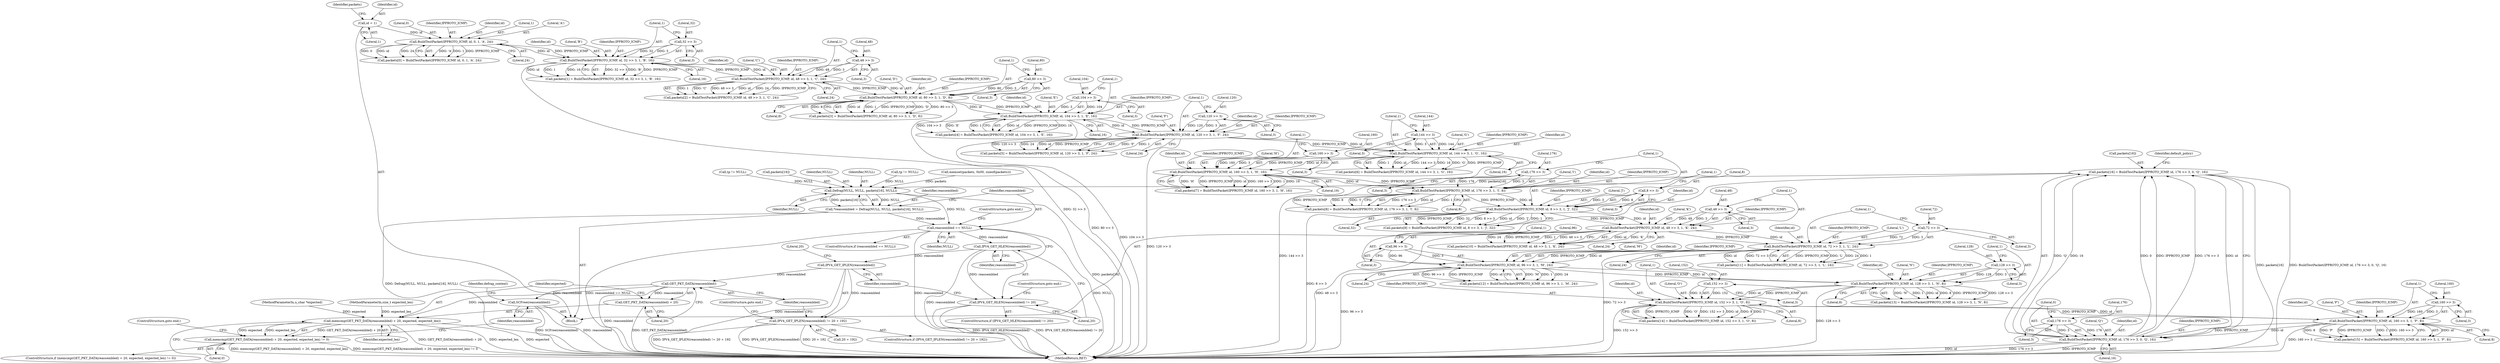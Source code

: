 digraph "0_suricata_4a04f814b15762eb446a5ead4d69d021512df6f8_1@array" {
"1000350" [label="(Call,packets[16] = BuildTestPacket(IPPROTO_ICMP, id, 176 >> 3, 0, 'Q', 16))"];
"1000354" [label="(Call,BuildTestPacket(IPPROTO_ICMP, id, 176 >> 3, 0, 'Q', 16))"];
"1000341" [label="(Call,BuildTestPacket(IPPROTO_ICMP, id, 160 >> 3, 1, 'P', 8))"];
"1000328" [label="(Call,BuildTestPacket(IPPROTO_ICMP, id, 152 >> 3, 1, 'O', 8))"];
"1000315" [label="(Call,BuildTestPacket(IPPROTO_ICMP, id, 128 >> 3, 1, 'N', 8))"];
"1000302" [label="(Call,BuildTestPacket(IPPROTO_ICMP, id, 96 >> 3, 1, 'M', 24))"];
"1000289" [label="(Call,BuildTestPacket(IPPROTO_ICMP, id, 72 >> 3, 1, 'L', 24))"];
"1000276" [label="(Call,BuildTestPacket(IPPROTO_ICMP, id, 48 >> 3, 1, 'K', 24))"];
"1000263" [label="(Call,BuildTestPacket(IPPROTO_ICMP, id, 8 >> 3, 1, 'J', 32))"];
"1000250" [label="(Call,BuildTestPacket(IPPROTO_ICMP, id, 176 >> 3, 1, 'I', 8))"];
"1000237" [label="(Call,BuildTestPacket(IPPROTO_ICMP, id, 160 >> 3, 1, 'H', 16))"];
"1000224" [label="(Call,BuildTestPacket(IPPROTO_ICMP, id, 144 >> 3, 1, 'G', 16))"];
"1000211" [label="(Call,BuildTestPacket(IPPROTO_ICMP, id, 120 >> 3, 1, 'F', 24))"];
"1000198" [label="(Call,BuildTestPacket(IPPROTO_ICMP, id, 104 >> 3, 1, 'E', 16))"];
"1000185" [label="(Call,BuildTestPacket(IPPROTO_ICMP, id, 80 >> 3, 1, 'D', 8))"];
"1000172" [label="(Call,BuildTestPacket(IPPROTO_ICMP, id, 48 >> 3, 1, 'C', 24))"];
"1000159" [label="(Call,BuildTestPacket(IPPROTO_ICMP, id, 32 >> 3, 1, 'B', 16))"];
"1000148" [label="(Call,BuildTestPacket(IPPROTO_ICMP, id, 0, 1, 'A', 24))"];
"1000135" [label="(Call,id = 1)"];
"1000162" [label="(Call,32 >> 3)"];
"1000175" [label="(Call,48 >> 3)"];
"1000188" [label="(Call,80 >> 3)"];
"1000201" [label="(Call,104 >> 3)"];
"1000214" [label="(Call,120 >> 3)"];
"1000227" [label="(Call,144 >> 3)"];
"1000240" [label="(Call,160 >> 3)"];
"1000253" [label="(Call,176 >> 3)"];
"1000266" [label="(Call,8 >> 3)"];
"1000279" [label="(Call,48 >> 3)"];
"1000292" [label="(Call,72 >> 3)"];
"1000305" [label="(Call,96 >> 3)"];
"1000318" [label="(Call,128 >> 3)"];
"1000331" [label="(Call,152 >> 3)"];
"1000344" [label="(Call,160 >> 3)"];
"1000357" [label="(Call,176 >> 3)"];
"1000448" [label="(Call,Defrag(NULL, NULL, packets[16], NULL))"];
"1000446" [label="(Call,*reassembled = Defrag(NULL, NULL, packets[16], NULL))"];
"1000456" [label="(Call,reassembled == NULL)"];
"1000463" [label="(Call,IPV4_GET_HLEN(reassembled))"];
"1000462" [label="(Call,IPV4_GET_HLEN(reassembled) != 20)"];
"1000470" [label="(Call,IPV4_GET_IPLEN(reassembled))"];
"1000469" [label="(Call,IPV4_GET_IPLEN(reassembled) != 20 + 192)"];
"1000481" [label="(Call,GET_PKT_DATA(reassembled))"];
"1000479" [label="(Call,memcmp(GET_PKT_DATA(reassembled) + 20, expected, expected_len))"];
"1000478" [label="(Call,memcmp(GET_PKT_DATA(reassembled) + 20, expected, expected_len) != 0)"];
"1000480" [label="(Call,GET_PKT_DATA(reassembled) + 20)"];
"1000489" [label="(Call,SCFree(reassembled))"];
"1000192" [label="(Literal,'D')"];
"1000172" [label="(Call,BuildTestPacket(IPPROTO_ICMP, id, 48 >> 3, 1, 'C', 24))"];
"1000174" [label="(Identifier,id)"];
"1000293" [label="(Literal,72)"];
"1000317" [label="(Identifier,id)"];
"1000187" [label="(Identifier,id)"];
"1000265" [label="(Identifier,id)"];
"1000309" [label="(Literal,'M')"];
"1000194" [label="(Call,packets[4] = BuildTestPacket(IPPROTO_ICMP, id, 104 >> 3, 1, 'E', 16))"];
"1000175" [label="(Call,48 >> 3)"];
"1000126" [label="(MethodParameterIn,size_t expected_len)"];
"1000387" [label="(Call,tp != NULL)"];
"1000257" [label="(Literal,'I')"];
"1000255" [label="(Literal,3)"];
"1000347" [label="(Literal,1)"];
"1000322" [label="(Literal,'N')"];
"1000277" [label="(Identifier,IPPROTO_ICMP)"];
"1000246" [label="(Call,packets[8] = BuildTestPacket(IPPROTO_ICMP, id, 176 >> 3, 1, 'I', 8))"];
"1000178" [label="(Literal,1)"];
"1000307" [label="(Literal,3)"];
"1000290" [label="(Identifier,IPPROTO_ICMP)"];
"1000269" [label="(Literal,1)"];
"1000346" [label="(Literal,3)"];
"1000361" [label="(Literal,'Q')"];
"1000495" [label="(Identifier,defrag_context)"];
"1000448" [label="(Call,Defrag(NULL, NULL, packets[16], NULL))"];
"1000488" [label="(ControlStructure,goto end;)"];
"1000144" [label="(Call,packets[0] = BuildTestPacket(IPPROTO_ICMP, id, 0, 1, 'A', 24))"];
"1000484" [label="(Identifier,expected)"];
"1000216" [label="(Literal,3)"];
"1000151" [label="(Literal,0)"];
"1000165" [label="(Literal,1)"];
"1000213" [label="(Identifier,id)"];
"1000282" [label="(Literal,1)"];
"1000259" [label="(Call,packets[9] = BuildTestPacket(IPPROTO_ICMP, id, 8 >> 3, 1, 'J', 32))"];
"1000202" [label="(Literal,104)"];
"1000489" [label="(Call,SCFree(reassembled))"];
"1000239" [label="(Identifier,id)"];
"1000252" [label="(Identifier,id)"];
"1000168" [label="(Call,packets[2] = BuildTestPacket(IPPROTO_ICMP, id, 48 >> 3, 1, 'C', 24))"];
"1000263" [label="(Call,BuildTestPacket(IPPROTO_ICMP, id, 8 >> 3, 1, 'J', 32))"];
"1000462" [label="(Call,IPV4_GET_HLEN(reassembled) != 20)"];
"1000224" [label="(Call,BuildTestPacket(IPPROTO_ICMP, id, 144 >> 3, 1, 'G', 16))"];
"1000161" [label="(Identifier,id)"];
"1000186" [label="(Identifier,IPPROTO_ICMP)"];
"1000304" [label="(Identifier,id)"];
"1000217" [label="(Literal,1)"];
"1000148" [label="(Call,BuildTestPacket(IPPROTO_ICMP, id, 0, 1, 'A', 24))"];
"1000258" [label="(Literal,8)"];
"1000343" [label="(Identifier,id)"];
"1000176" [label="(Literal,48)"];
"1000267" [label="(Literal,8)"];
"1000306" [label="(Literal,96)"];
"1000359" [label="(Literal,3)"];
"1000139" [label="(Call,memset(packets, 0x00, sizeof(packets)))"];
"1000220" [label="(Call,packets[6] = BuildTestPacket(IPPROTO_ICMP, id, 144 >> 3, 1, 'G', 16))"];
"1000127" [label="(Block,)"];
"1000341" [label="(Call,BuildTestPacket(IPPROTO_ICMP, id, 160 >> 3, 1, 'P', 8))"];
"1000467" [label="(ControlStructure,goto end;)"];
"1000271" [label="(Literal,32)"];
"1000296" [label="(Literal,'L')"];
"1000336" [label="(Literal,8)"];
"1000243" [label="(Literal,1)"];
"1000360" [label="(Literal,0)"];
"1000295" [label="(Literal,1)"];
"1000465" [label="(Literal,20)"];
"1000199" [label="(Identifier,IPPROTO_ICMP)"];
"1000424" [label="(Call,tp != NULL)"];
"1000264" [label="(Identifier,IPPROTO_ICMP)"];
"1000456" [label="(Call,reassembled == NULL)"];
"1000464" [label="(Identifier,reassembled)"];
"1000212" [label="(Identifier,IPPROTO_ICMP)"];
"1000280" [label="(Literal,48)"];
"1000190" [label="(Literal,3)"];
"1000200" [label="(Identifier,id)"];
"1000483" [label="(Literal,20)"];
"1000477" [label="(ControlStructure,if (memcmp(GET_PKT_DATA(reassembled) + 20, expected, expected_len) != 0))"];
"1000281" [label="(Literal,3)"];
"1000522" [label="(MethodReturn,RET)"];
"1000472" [label="(Call,20 + 192)"];
"1000279" [label="(Call,48 >> 3)"];
"1000240" [label="(Call,160 >> 3)"];
"1000285" [label="(Call,packets[11] = BuildTestPacket(IPPROTO_ICMP, id, 72 >> 3, 1, 'L', 24))"];
"1000478" [label="(Call,memcmp(GET_PKT_DATA(reassembled) + 20, expected, expected_len) != 0)"];
"1000278" [label="(Identifier,id)"];
"1000162" [label="(Call,32 >> 3)"];
"1000231" [label="(Literal,'G')"];
"1000485" [label="(Identifier,expected_len)"];
"1000140" [label="(Identifier,packets)"];
"1000446" [label="(Call,*reassembled = Defrag(NULL, NULL, packets[16], NULL))"];
"1000237" [label="(Call,BuildTestPacket(IPPROTO_ICMP, id, 160 >> 3, 1, 'H', 16))"];
"1000137" [label="(Literal,1)"];
"1000125" [label="(MethodParameterIn,u_char *expected)"];
"1000230" [label="(Literal,1)"];
"1000206" [label="(Literal,16)"];
"1000351" [label="(Call,packets[16])"];
"1000229" [label="(Literal,3)"];
"1000469" [label="(Call,IPV4_GET_IPLEN(reassembled) != 20 + 192)"];
"1000455" [label="(ControlStructure,if (reassembled == NULL))"];
"1000303" [label="(Identifier,IPPROTO_ICMP)"];
"1000460" [label="(ControlStructure,goto end;)"];
"1000276" [label="(Call,BuildTestPacket(IPPROTO_ICMP, id, 48 >> 3, 1, 'K', 24))"];
"1000272" [label="(Call,packets[10] = BuildTestPacket(IPPROTO_ICMP, id, 48 >> 3, 1, 'K', 24))"];
"1000166" [label="(Literal,'B')"];
"1000451" [label="(Call,packets[16])"];
"1000323" [label="(Literal,8)"];
"1000470" [label="(Call,IPV4_GET_IPLEN(reassembled))"];
"1000356" [label="(Identifier,id)"];
"1000344" [label="(Call,160 >> 3)"];
"1000457" [label="(Identifier,reassembled)"];
"1000479" [label="(Call,memcmp(GET_PKT_DATA(reassembled) + 20, expected, expected_len))"];
"1000292" [label="(Call,72 >> 3)"];
"1000215" [label="(Literal,120)"];
"1000302" [label="(Call,BuildTestPacket(IPPROTO_ICMP, id, 96 >> 3, 1, 'M', 24))"];
"1000480" [label="(Call,GET_PKT_DATA(reassembled) + 20)"];
"1000315" [label="(Call,BuildTestPacket(IPPROTO_ICMP, id, 128 >> 3, 1, 'N', 8))"];
"1000218" [label="(Literal,'F')"];
"1000185" [label="(Call,BuildTestPacket(IPPROTO_ICMP, id, 80 >> 3, 1, 'D', 8))"];
"1000289" [label="(Call,BuildTestPacket(IPPROTO_ICMP, id, 72 >> 3, 1, 'L', 24))"];
"1000458" [label="(Identifier,NULL)"];
"1000205" [label="(Literal,'E')"];
"1000193" [label="(Literal,8)"];
"1000319" [label="(Literal,128)"];
"1000332" [label="(Literal,152)"];
"1000449" [label="(Identifier,NULL)"];
"1000177" [label="(Literal,3)"];
"1000219" [label="(Literal,24)"];
"1000318" [label="(Call,128 >> 3)"];
"1000149" [label="(Identifier,IPPROTO_ICMP)"];
"1000155" [label="(Call,packets[1] = BuildTestPacket(IPPROTO_ICMP, id, 32 >> 3, 1, 'B', 16))"];
"1000329" [label="(Identifier,IPPROTO_ICMP)"];
"1000191" [label="(Literal,1)"];
"1000316" [label="(Identifier,IPPROTO_ICMP)"];
"1000241" [label="(Literal,160)"];
"1000476" [label="(ControlStructure,goto end;)"];
"1000482" [label="(Identifier,reassembled)"];
"1000233" [label="(Call,packets[7] = BuildTestPacket(IPPROTO_ICMP, id, 160 >> 3, 1, 'H', 16))"];
"1000135" [label="(Call,id = 1)"];
"1000253" [label="(Call,176 >> 3)"];
"1000201" [label="(Call,104 >> 3)"];
"1000250" [label="(Call,BuildTestPacket(IPPROTO_ICMP, id, 176 >> 3, 1, 'I', 8))"];
"1000245" [label="(Literal,16)"];
"1000357" [label="(Call,176 >> 3)"];
"1000159" [label="(Call,BuildTestPacket(IPPROTO_ICMP, id, 32 >> 3, 1, 'B', 16))"];
"1000308" [label="(Literal,1)"];
"1000328" [label="(Call,BuildTestPacket(IPPROTO_ICMP, id, 152 >> 3, 1, 'O', 8))"];
"1000450" [label="(Identifier,NULL)"];
"1000350" [label="(Call,packets[16] = BuildTestPacket(IPPROTO_ICMP, id, 176 >> 3, 0, 'Q', 16))"];
"1000331" [label="(Call,152 >> 3)"];
"1000330" [label="(Identifier,id)"];
"1000297" [label="(Literal,24)"];
"1000232" [label="(Literal,16)"];
"1000294" [label="(Literal,3)"];
"1000270" [label="(Literal,'J')"];
"1000481" [label="(Call,GET_PKT_DATA(reassembled))"];
"1000154" [label="(Literal,24)"];
"1000225" [label="(Identifier,IPPROTO_ICMP)"];
"1000463" [label="(Call,IPV4_GET_HLEN(reassembled))"];
"1000349" [label="(Literal,8)"];
"1000298" [label="(Call,packets[12] = BuildTestPacket(IPPROTO_ICMP, id, 96 >> 3, 1, 'M', 24))"];
"1000198" [label="(Call,BuildTestPacket(IPPROTO_ICMP, id, 104 >> 3, 1, 'E', 16))"];
"1000163" [label="(Literal,32)"];
"1000334" [label="(Literal,1)"];
"1000311" [label="(Call,packets[13] = BuildTestPacket(IPPROTO_ICMP, id, 128 >> 3, 1, 'N', 8))"];
"1000227" [label="(Call,144 >> 3)"];
"1000291" [label="(Identifier,id)"];
"1000355" [label="(Identifier,IPPROTO_ICMP)"];
"1000324" [label="(Call,packets[14] = BuildTestPacket(IPPROTO_ICMP, id, 152 >> 3, 1, 'O', 8))"];
"1000333" [label="(Literal,3)"];
"1000468" [label="(ControlStructure,if (IPV4_GET_IPLEN(reassembled) != 20 + 192))"];
"1000211" [label="(Call,BuildTestPacket(IPPROTO_ICMP, id, 120 >> 3, 1, 'F', 24))"];
"1000256" [label="(Literal,1)"];
"1000364" [label="(Identifier,default_policy)"];
"1000354" [label="(Call,BuildTestPacket(IPPROTO_ICMP, id, 176 >> 3, 0, 'Q', 16))"];
"1000150" [label="(Identifier,id)"];
"1000471" [label="(Identifier,reassembled)"];
"1000447" [label="(Identifier,reassembled)"];
"1000238" [label="(Identifier,IPPROTO_ICMP)"];
"1000179" [label="(Literal,'C')"];
"1000226" [label="(Identifier,id)"];
"1000181" [label="(Call,packets[3] = BuildTestPacket(IPPROTO_ICMP, id, 80 >> 3, 1, 'D', 8))"];
"1000214" [label="(Call,120 >> 3)"];
"1000348" [label="(Literal,'P')"];
"1000188" [label="(Call,80 >> 3)"];
"1000454" [label="(Identifier,NULL)"];
"1000310" [label="(Literal,24)"];
"1000251" [label="(Identifier,IPPROTO_ICMP)"];
"1000254" [label="(Literal,176)"];
"1000283" [label="(Literal,'K')"];
"1000242" [label="(Literal,3)"];
"1000284" [label="(Literal,24)"];
"1000362" [label="(Literal,16)"];
"1000189" [label="(Literal,80)"];
"1000337" [label="(Call,packets[15] = BuildTestPacket(IPPROTO_ICMP, id, 160 >> 3, 1, 'P', 8))"];
"1000152" [label="(Literal,1)"];
"1000486" [label="(Literal,0)"];
"1000153" [label="(Literal,'A')"];
"1000244" [label="(Literal,'H')"];
"1000335" [label="(Literal,'O')"];
"1000173" [label="(Identifier,IPPROTO_ICMP)"];
"1000268" [label="(Literal,3)"];
"1000490" [label="(Identifier,reassembled)"];
"1000136" [label="(Identifier,id)"];
"1000358" [label="(Literal,176)"];
"1000164" [label="(Literal,3)"];
"1000305" [label="(Call,96 >> 3)"];
"1000320" [label="(Literal,3)"];
"1000180" [label="(Literal,24)"];
"1000345" [label="(Literal,160)"];
"1000321" [label="(Literal,1)"];
"1000473" [label="(Literal,20)"];
"1000207" [label="(Call,packets[5] = BuildTestPacket(IPPROTO_ICMP, id, 120 >> 3, 1, 'F', 24))"];
"1000461" [label="(ControlStructure,if (IPV4_GET_HLEN(reassembled) != 20))"];
"1000203" [label="(Literal,3)"];
"1000204" [label="(Literal,1)"];
"1000160" [label="(Identifier,IPPROTO_ICMP)"];
"1000342" [label="(Identifier,IPPROTO_ICMP)"];
"1000167" [label="(Literal,16)"];
"1000228" [label="(Literal,144)"];
"1000266" [label="(Call,8 >> 3)"];
"1000350" -> "1000127"  [label="AST: "];
"1000350" -> "1000354"  [label="CFG: "];
"1000351" -> "1000350"  [label="AST: "];
"1000354" -> "1000350"  [label="AST: "];
"1000364" -> "1000350"  [label="CFG: "];
"1000350" -> "1000522"  [label="DDG: packets[16]"];
"1000350" -> "1000522"  [label="DDG: BuildTestPacket(IPPROTO_ICMP, id, 176 >> 3, 0, 'Q', 16)"];
"1000354" -> "1000350"  [label="DDG: 'Q'"];
"1000354" -> "1000350"  [label="DDG: 16"];
"1000354" -> "1000350"  [label="DDG: 0"];
"1000354" -> "1000350"  [label="DDG: IPPROTO_ICMP"];
"1000354" -> "1000350"  [label="DDG: 176 >> 3"];
"1000354" -> "1000350"  [label="DDG: id"];
"1000350" -> "1000448"  [label="DDG: packets[16]"];
"1000354" -> "1000362"  [label="CFG: "];
"1000355" -> "1000354"  [label="AST: "];
"1000356" -> "1000354"  [label="AST: "];
"1000357" -> "1000354"  [label="AST: "];
"1000360" -> "1000354"  [label="AST: "];
"1000361" -> "1000354"  [label="AST: "];
"1000362" -> "1000354"  [label="AST: "];
"1000354" -> "1000522"  [label="DDG: id"];
"1000354" -> "1000522"  [label="DDG: 176 >> 3"];
"1000354" -> "1000522"  [label="DDG: IPPROTO_ICMP"];
"1000341" -> "1000354"  [label="DDG: IPPROTO_ICMP"];
"1000341" -> "1000354"  [label="DDG: id"];
"1000357" -> "1000354"  [label="DDG: 176"];
"1000357" -> "1000354"  [label="DDG: 3"];
"1000341" -> "1000337"  [label="AST: "];
"1000341" -> "1000349"  [label="CFG: "];
"1000342" -> "1000341"  [label="AST: "];
"1000343" -> "1000341"  [label="AST: "];
"1000344" -> "1000341"  [label="AST: "];
"1000347" -> "1000341"  [label="AST: "];
"1000348" -> "1000341"  [label="AST: "];
"1000349" -> "1000341"  [label="AST: "];
"1000337" -> "1000341"  [label="CFG: "];
"1000341" -> "1000522"  [label="DDG: 160 >> 3"];
"1000341" -> "1000337"  [label="DDG: id"];
"1000341" -> "1000337"  [label="DDG: 8"];
"1000341" -> "1000337"  [label="DDG: 'P'"];
"1000341" -> "1000337"  [label="DDG: IPPROTO_ICMP"];
"1000341" -> "1000337"  [label="DDG: 1"];
"1000341" -> "1000337"  [label="DDG: 160 >> 3"];
"1000328" -> "1000341"  [label="DDG: IPPROTO_ICMP"];
"1000328" -> "1000341"  [label="DDG: id"];
"1000344" -> "1000341"  [label="DDG: 160"];
"1000344" -> "1000341"  [label="DDG: 3"];
"1000328" -> "1000324"  [label="AST: "];
"1000328" -> "1000336"  [label="CFG: "];
"1000329" -> "1000328"  [label="AST: "];
"1000330" -> "1000328"  [label="AST: "];
"1000331" -> "1000328"  [label="AST: "];
"1000334" -> "1000328"  [label="AST: "];
"1000335" -> "1000328"  [label="AST: "];
"1000336" -> "1000328"  [label="AST: "];
"1000324" -> "1000328"  [label="CFG: "];
"1000328" -> "1000522"  [label="DDG: 152 >> 3"];
"1000328" -> "1000324"  [label="DDG: IPPROTO_ICMP"];
"1000328" -> "1000324"  [label="DDG: 'O'"];
"1000328" -> "1000324"  [label="DDG: 152 >> 3"];
"1000328" -> "1000324"  [label="DDG: id"];
"1000328" -> "1000324"  [label="DDG: 8"];
"1000328" -> "1000324"  [label="DDG: 1"];
"1000315" -> "1000328"  [label="DDG: IPPROTO_ICMP"];
"1000315" -> "1000328"  [label="DDG: id"];
"1000331" -> "1000328"  [label="DDG: 152"];
"1000331" -> "1000328"  [label="DDG: 3"];
"1000315" -> "1000311"  [label="AST: "];
"1000315" -> "1000323"  [label="CFG: "];
"1000316" -> "1000315"  [label="AST: "];
"1000317" -> "1000315"  [label="AST: "];
"1000318" -> "1000315"  [label="AST: "];
"1000321" -> "1000315"  [label="AST: "];
"1000322" -> "1000315"  [label="AST: "];
"1000323" -> "1000315"  [label="AST: "];
"1000311" -> "1000315"  [label="CFG: "];
"1000315" -> "1000522"  [label="DDG: 128 >> 3"];
"1000315" -> "1000311"  [label="DDG: 'N'"];
"1000315" -> "1000311"  [label="DDG: 1"];
"1000315" -> "1000311"  [label="DDG: id"];
"1000315" -> "1000311"  [label="DDG: 8"];
"1000315" -> "1000311"  [label="DDG: IPPROTO_ICMP"];
"1000315" -> "1000311"  [label="DDG: 128 >> 3"];
"1000302" -> "1000315"  [label="DDG: IPPROTO_ICMP"];
"1000302" -> "1000315"  [label="DDG: id"];
"1000318" -> "1000315"  [label="DDG: 128"];
"1000318" -> "1000315"  [label="DDG: 3"];
"1000302" -> "1000298"  [label="AST: "];
"1000302" -> "1000310"  [label="CFG: "];
"1000303" -> "1000302"  [label="AST: "];
"1000304" -> "1000302"  [label="AST: "];
"1000305" -> "1000302"  [label="AST: "];
"1000308" -> "1000302"  [label="AST: "];
"1000309" -> "1000302"  [label="AST: "];
"1000310" -> "1000302"  [label="AST: "];
"1000298" -> "1000302"  [label="CFG: "];
"1000302" -> "1000522"  [label="DDG: 96 >> 3"];
"1000302" -> "1000298"  [label="DDG: 'M'"];
"1000302" -> "1000298"  [label="DDG: 1"];
"1000302" -> "1000298"  [label="DDG: 24"];
"1000302" -> "1000298"  [label="DDG: 96 >> 3"];
"1000302" -> "1000298"  [label="DDG: IPPROTO_ICMP"];
"1000302" -> "1000298"  [label="DDG: id"];
"1000289" -> "1000302"  [label="DDG: IPPROTO_ICMP"];
"1000289" -> "1000302"  [label="DDG: id"];
"1000305" -> "1000302"  [label="DDG: 96"];
"1000305" -> "1000302"  [label="DDG: 3"];
"1000289" -> "1000285"  [label="AST: "];
"1000289" -> "1000297"  [label="CFG: "];
"1000290" -> "1000289"  [label="AST: "];
"1000291" -> "1000289"  [label="AST: "];
"1000292" -> "1000289"  [label="AST: "];
"1000295" -> "1000289"  [label="AST: "];
"1000296" -> "1000289"  [label="AST: "];
"1000297" -> "1000289"  [label="AST: "];
"1000285" -> "1000289"  [label="CFG: "];
"1000289" -> "1000522"  [label="DDG: 72 >> 3"];
"1000289" -> "1000285"  [label="DDG: IPPROTO_ICMP"];
"1000289" -> "1000285"  [label="DDG: 'L'"];
"1000289" -> "1000285"  [label="DDG: 24"];
"1000289" -> "1000285"  [label="DDG: 1"];
"1000289" -> "1000285"  [label="DDG: id"];
"1000289" -> "1000285"  [label="DDG: 72 >> 3"];
"1000276" -> "1000289"  [label="DDG: IPPROTO_ICMP"];
"1000276" -> "1000289"  [label="DDG: id"];
"1000292" -> "1000289"  [label="DDG: 72"];
"1000292" -> "1000289"  [label="DDG: 3"];
"1000276" -> "1000272"  [label="AST: "];
"1000276" -> "1000284"  [label="CFG: "];
"1000277" -> "1000276"  [label="AST: "];
"1000278" -> "1000276"  [label="AST: "];
"1000279" -> "1000276"  [label="AST: "];
"1000282" -> "1000276"  [label="AST: "];
"1000283" -> "1000276"  [label="AST: "];
"1000284" -> "1000276"  [label="AST: "];
"1000272" -> "1000276"  [label="CFG: "];
"1000276" -> "1000522"  [label="DDG: 48 >> 3"];
"1000276" -> "1000272"  [label="DDG: id"];
"1000276" -> "1000272"  [label="DDG: 'K'"];
"1000276" -> "1000272"  [label="DDG: 24"];
"1000276" -> "1000272"  [label="DDG: IPPROTO_ICMP"];
"1000276" -> "1000272"  [label="DDG: 1"];
"1000276" -> "1000272"  [label="DDG: 48 >> 3"];
"1000263" -> "1000276"  [label="DDG: IPPROTO_ICMP"];
"1000263" -> "1000276"  [label="DDG: id"];
"1000279" -> "1000276"  [label="DDG: 48"];
"1000279" -> "1000276"  [label="DDG: 3"];
"1000263" -> "1000259"  [label="AST: "];
"1000263" -> "1000271"  [label="CFG: "];
"1000264" -> "1000263"  [label="AST: "];
"1000265" -> "1000263"  [label="AST: "];
"1000266" -> "1000263"  [label="AST: "];
"1000269" -> "1000263"  [label="AST: "];
"1000270" -> "1000263"  [label="AST: "];
"1000271" -> "1000263"  [label="AST: "];
"1000259" -> "1000263"  [label="CFG: "];
"1000263" -> "1000522"  [label="DDG: 8 >> 3"];
"1000263" -> "1000259"  [label="DDG: IPPROTO_ICMP"];
"1000263" -> "1000259"  [label="DDG: 32"];
"1000263" -> "1000259"  [label="DDG: 8 >> 3"];
"1000263" -> "1000259"  [label="DDG: id"];
"1000263" -> "1000259"  [label="DDG: 'J'"];
"1000263" -> "1000259"  [label="DDG: 1"];
"1000250" -> "1000263"  [label="DDG: IPPROTO_ICMP"];
"1000250" -> "1000263"  [label="DDG: id"];
"1000266" -> "1000263"  [label="DDG: 8"];
"1000266" -> "1000263"  [label="DDG: 3"];
"1000250" -> "1000246"  [label="AST: "];
"1000250" -> "1000258"  [label="CFG: "];
"1000251" -> "1000250"  [label="AST: "];
"1000252" -> "1000250"  [label="AST: "];
"1000253" -> "1000250"  [label="AST: "];
"1000256" -> "1000250"  [label="AST: "];
"1000257" -> "1000250"  [label="AST: "];
"1000258" -> "1000250"  [label="AST: "];
"1000246" -> "1000250"  [label="CFG: "];
"1000250" -> "1000246"  [label="DDG: 176 >> 3"];
"1000250" -> "1000246"  [label="DDG: id"];
"1000250" -> "1000246"  [label="DDG: 1"];
"1000250" -> "1000246"  [label="DDG: IPPROTO_ICMP"];
"1000250" -> "1000246"  [label="DDG: 8"];
"1000250" -> "1000246"  [label="DDG: 'I'"];
"1000237" -> "1000250"  [label="DDG: IPPROTO_ICMP"];
"1000237" -> "1000250"  [label="DDG: id"];
"1000253" -> "1000250"  [label="DDG: 176"];
"1000253" -> "1000250"  [label="DDG: 3"];
"1000237" -> "1000233"  [label="AST: "];
"1000237" -> "1000245"  [label="CFG: "];
"1000238" -> "1000237"  [label="AST: "];
"1000239" -> "1000237"  [label="AST: "];
"1000240" -> "1000237"  [label="AST: "];
"1000243" -> "1000237"  [label="AST: "];
"1000244" -> "1000237"  [label="AST: "];
"1000245" -> "1000237"  [label="AST: "];
"1000233" -> "1000237"  [label="CFG: "];
"1000237" -> "1000233"  [label="DDG: 'H'"];
"1000237" -> "1000233"  [label="DDG: IPPROTO_ICMP"];
"1000237" -> "1000233"  [label="DDG: id"];
"1000237" -> "1000233"  [label="DDG: 160 >> 3"];
"1000237" -> "1000233"  [label="DDG: 1"];
"1000237" -> "1000233"  [label="DDG: 16"];
"1000224" -> "1000237"  [label="DDG: IPPROTO_ICMP"];
"1000224" -> "1000237"  [label="DDG: id"];
"1000240" -> "1000237"  [label="DDG: 160"];
"1000240" -> "1000237"  [label="DDG: 3"];
"1000224" -> "1000220"  [label="AST: "];
"1000224" -> "1000232"  [label="CFG: "];
"1000225" -> "1000224"  [label="AST: "];
"1000226" -> "1000224"  [label="AST: "];
"1000227" -> "1000224"  [label="AST: "];
"1000230" -> "1000224"  [label="AST: "];
"1000231" -> "1000224"  [label="AST: "];
"1000232" -> "1000224"  [label="AST: "];
"1000220" -> "1000224"  [label="CFG: "];
"1000224" -> "1000522"  [label="DDG: 144 >> 3"];
"1000224" -> "1000220"  [label="DDG: 1"];
"1000224" -> "1000220"  [label="DDG: id"];
"1000224" -> "1000220"  [label="DDG: 144 >> 3"];
"1000224" -> "1000220"  [label="DDG: 16"];
"1000224" -> "1000220"  [label="DDG: 'G'"];
"1000224" -> "1000220"  [label="DDG: IPPROTO_ICMP"];
"1000211" -> "1000224"  [label="DDG: IPPROTO_ICMP"];
"1000211" -> "1000224"  [label="DDG: id"];
"1000227" -> "1000224"  [label="DDG: 144"];
"1000227" -> "1000224"  [label="DDG: 3"];
"1000211" -> "1000207"  [label="AST: "];
"1000211" -> "1000219"  [label="CFG: "];
"1000212" -> "1000211"  [label="AST: "];
"1000213" -> "1000211"  [label="AST: "];
"1000214" -> "1000211"  [label="AST: "];
"1000217" -> "1000211"  [label="AST: "];
"1000218" -> "1000211"  [label="AST: "];
"1000219" -> "1000211"  [label="AST: "];
"1000207" -> "1000211"  [label="CFG: "];
"1000211" -> "1000522"  [label="DDG: 120 >> 3"];
"1000211" -> "1000207"  [label="DDG: 'F'"];
"1000211" -> "1000207"  [label="DDG: 1"];
"1000211" -> "1000207"  [label="DDG: 120 >> 3"];
"1000211" -> "1000207"  [label="DDG: 24"];
"1000211" -> "1000207"  [label="DDG: id"];
"1000211" -> "1000207"  [label="DDG: IPPROTO_ICMP"];
"1000198" -> "1000211"  [label="DDG: IPPROTO_ICMP"];
"1000198" -> "1000211"  [label="DDG: id"];
"1000214" -> "1000211"  [label="DDG: 120"];
"1000214" -> "1000211"  [label="DDG: 3"];
"1000198" -> "1000194"  [label="AST: "];
"1000198" -> "1000206"  [label="CFG: "];
"1000199" -> "1000198"  [label="AST: "];
"1000200" -> "1000198"  [label="AST: "];
"1000201" -> "1000198"  [label="AST: "];
"1000204" -> "1000198"  [label="AST: "];
"1000205" -> "1000198"  [label="AST: "];
"1000206" -> "1000198"  [label="AST: "];
"1000194" -> "1000198"  [label="CFG: "];
"1000198" -> "1000522"  [label="DDG: 104 >> 3"];
"1000198" -> "1000194"  [label="DDG: id"];
"1000198" -> "1000194"  [label="DDG: IPPROTO_ICMP"];
"1000198" -> "1000194"  [label="DDG: 16"];
"1000198" -> "1000194"  [label="DDG: 104 >> 3"];
"1000198" -> "1000194"  [label="DDG: 'E'"];
"1000198" -> "1000194"  [label="DDG: 1"];
"1000185" -> "1000198"  [label="DDG: IPPROTO_ICMP"];
"1000185" -> "1000198"  [label="DDG: id"];
"1000201" -> "1000198"  [label="DDG: 104"];
"1000201" -> "1000198"  [label="DDG: 3"];
"1000185" -> "1000181"  [label="AST: "];
"1000185" -> "1000193"  [label="CFG: "];
"1000186" -> "1000185"  [label="AST: "];
"1000187" -> "1000185"  [label="AST: "];
"1000188" -> "1000185"  [label="AST: "];
"1000191" -> "1000185"  [label="AST: "];
"1000192" -> "1000185"  [label="AST: "];
"1000193" -> "1000185"  [label="AST: "];
"1000181" -> "1000185"  [label="CFG: "];
"1000185" -> "1000522"  [label="DDG: 80 >> 3"];
"1000185" -> "1000181"  [label="DDG: id"];
"1000185" -> "1000181"  [label="DDG: 1"];
"1000185" -> "1000181"  [label="DDG: IPPROTO_ICMP"];
"1000185" -> "1000181"  [label="DDG: 'D'"];
"1000185" -> "1000181"  [label="DDG: 80 >> 3"];
"1000185" -> "1000181"  [label="DDG: 8"];
"1000172" -> "1000185"  [label="DDG: IPPROTO_ICMP"];
"1000172" -> "1000185"  [label="DDG: id"];
"1000188" -> "1000185"  [label="DDG: 80"];
"1000188" -> "1000185"  [label="DDG: 3"];
"1000172" -> "1000168"  [label="AST: "];
"1000172" -> "1000180"  [label="CFG: "];
"1000173" -> "1000172"  [label="AST: "];
"1000174" -> "1000172"  [label="AST: "];
"1000175" -> "1000172"  [label="AST: "];
"1000178" -> "1000172"  [label="AST: "];
"1000179" -> "1000172"  [label="AST: "];
"1000180" -> "1000172"  [label="AST: "];
"1000168" -> "1000172"  [label="CFG: "];
"1000172" -> "1000168"  [label="DDG: 1"];
"1000172" -> "1000168"  [label="DDG: 'C'"];
"1000172" -> "1000168"  [label="DDG: 48 >> 3"];
"1000172" -> "1000168"  [label="DDG: id"];
"1000172" -> "1000168"  [label="DDG: 24"];
"1000172" -> "1000168"  [label="DDG: IPPROTO_ICMP"];
"1000159" -> "1000172"  [label="DDG: IPPROTO_ICMP"];
"1000159" -> "1000172"  [label="DDG: id"];
"1000175" -> "1000172"  [label="DDG: 48"];
"1000175" -> "1000172"  [label="DDG: 3"];
"1000159" -> "1000155"  [label="AST: "];
"1000159" -> "1000167"  [label="CFG: "];
"1000160" -> "1000159"  [label="AST: "];
"1000161" -> "1000159"  [label="AST: "];
"1000162" -> "1000159"  [label="AST: "];
"1000165" -> "1000159"  [label="AST: "];
"1000166" -> "1000159"  [label="AST: "];
"1000167" -> "1000159"  [label="AST: "];
"1000155" -> "1000159"  [label="CFG: "];
"1000159" -> "1000522"  [label="DDG: 32 >> 3"];
"1000159" -> "1000155"  [label="DDG: 32 >> 3"];
"1000159" -> "1000155"  [label="DDG: 'B'"];
"1000159" -> "1000155"  [label="DDG: IPPROTO_ICMP"];
"1000159" -> "1000155"  [label="DDG: id"];
"1000159" -> "1000155"  [label="DDG: 1"];
"1000159" -> "1000155"  [label="DDG: 16"];
"1000148" -> "1000159"  [label="DDG: IPPROTO_ICMP"];
"1000148" -> "1000159"  [label="DDG: id"];
"1000162" -> "1000159"  [label="DDG: 32"];
"1000162" -> "1000159"  [label="DDG: 3"];
"1000148" -> "1000144"  [label="AST: "];
"1000148" -> "1000154"  [label="CFG: "];
"1000149" -> "1000148"  [label="AST: "];
"1000150" -> "1000148"  [label="AST: "];
"1000151" -> "1000148"  [label="AST: "];
"1000152" -> "1000148"  [label="AST: "];
"1000153" -> "1000148"  [label="AST: "];
"1000154" -> "1000148"  [label="AST: "];
"1000144" -> "1000148"  [label="CFG: "];
"1000148" -> "1000144"  [label="DDG: 'A'"];
"1000148" -> "1000144"  [label="DDG: 1"];
"1000148" -> "1000144"  [label="DDG: IPPROTO_ICMP"];
"1000148" -> "1000144"  [label="DDG: 0"];
"1000148" -> "1000144"  [label="DDG: id"];
"1000148" -> "1000144"  [label="DDG: 24"];
"1000135" -> "1000148"  [label="DDG: id"];
"1000135" -> "1000127"  [label="AST: "];
"1000135" -> "1000137"  [label="CFG: "];
"1000136" -> "1000135"  [label="AST: "];
"1000137" -> "1000135"  [label="AST: "];
"1000140" -> "1000135"  [label="CFG: "];
"1000162" -> "1000164"  [label="CFG: "];
"1000163" -> "1000162"  [label="AST: "];
"1000164" -> "1000162"  [label="AST: "];
"1000165" -> "1000162"  [label="CFG: "];
"1000175" -> "1000177"  [label="CFG: "];
"1000176" -> "1000175"  [label="AST: "];
"1000177" -> "1000175"  [label="AST: "];
"1000178" -> "1000175"  [label="CFG: "];
"1000188" -> "1000190"  [label="CFG: "];
"1000189" -> "1000188"  [label="AST: "];
"1000190" -> "1000188"  [label="AST: "];
"1000191" -> "1000188"  [label="CFG: "];
"1000201" -> "1000203"  [label="CFG: "];
"1000202" -> "1000201"  [label="AST: "];
"1000203" -> "1000201"  [label="AST: "];
"1000204" -> "1000201"  [label="CFG: "];
"1000214" -> "1000216"  [label="CFG: "];
"1000215" -> "1000214"  [label="AST: "];
"1000216" -> "1000214"  [label="AST: "];
"1000217" -> "1000214"  [label="CFG: "];
"1000227" -> "1000229"  [label="CFG: "];
"1000228" -> "1000227"  [label="AST: "];
"1000229" -> "1000227"  [label="AST: "];
"1000230" -> "1000227"  [label="CFG: "];
"1000240" -> "1000242"  [label="CFG: "];
"1000241" -> "1000240"  [label="AST: "];
"1000242" -> "1000240"  [label="AST: "];
"1000243" -> "1000240"  [label="CFG: "];
"1000253" -> "1000255"  [label="CFG: "];
"1000254" -> "1000253"  [label="AST: "];
"1000255" -> "1000253"  [label="AST: "];
"1000256" -> "1000253"  [label="CFG: "];
"1000266" -> "1000268"  [label="CFG: "];
"1000267" -> "1000266"  [label="AST: "];
"1000268" -> "1000266"  [label="AST: "];
"1000269" -> "1000266"  [label="CFG: "];
"1000279" -> "1000281"  [label="CFG: "];
"1000280" -> "1000279"  [label="AST: "];
"1000281" -> "1000279"  [label="AST: "];
"1000282" -> "1000279"  [label="CFG: "];
"1000292" -> "1000294"  [label="CFG: "];
"1000293" -> "1000292"  [label="AST: "];
"1000294" -> "1000292"  [label="AST: "];
"1000295" -> "1000292"  [label="CFG: "];
"1000305" -> "1000307"  [label="CFG: "];
"1000306" -> "1000305"  [label="AST: "];
"1000307" -> "1000305"  [label="AST: "];
"1000308" -> "1000305"  [label="CFG: "];
"1000318" -> "1000320"  [label="CFG: "];
"1000319" -> "1000318"  [label="AST: "];
"1000320" -> "1000318"  [label="AST: "];
"1000321" -> "1000318"  [label="CFG: "];
"1000331" -> "1000333"  [label="CFG: "];
"1000332" -> "1000331"  [label="AST: "];
"1000333" -> "1000331"  [label="AST: "];
"1000334" -> "1000331"  [label="CFG: "];
"1000344" -> "1000346"  [label="CFG: "];
"1000345" -> "1000344"  [label="AST: "];
"1000346" -> "1000344"  [label="AST: "];
"1000347" -> "1000344"  [label="CFG: "];
"1000357" -> "1000359"  [label="CFG: "];
"1000358" -> "1000357"  [label="AST: "];
"1000359" -> "1000357"  [label="AST: "];
"1000360" -> "1000357"  [label="CFG: "];
"1000448" -> "1000446"  [label="AST: "];
"1000448" -> "1000454"  [label="CFG: "];
"1000449" -> "1000448"  [label="AST: "];
"1000450" -> "1000448"  [label="AST: "];
"1000451" -> "1000448"  [label="AST: "];
"1000454" -> "1000448"  [label="AST: "];
"1000446" -> "1000448"  [label="CFG: "];
"1000448" -> "1000522"  [label="DDG: packets[16]"];
"1000448" -> "1000446"  [label="DDG: NULL"];
"1000448" -> "1000446"  [label="DDG: packets[16]"];
"1000387" -> "1000448"  [label="DDG: NULL"];
"1000424" -> "1000448"  [label="DDG: NULL"];
"1000139" -> "1000448"  [label="DDG: packets"];
"1000448" -> "1000456"  [label="DDG: NULL"];
"1000446" -> "1000127"  [label="AST: "];
"1000447" -> "1000446"  [label="AST: "];
"1000457" -> "1000446"  [label="CFG: "];
"1000446" -> "1000522"  [label="DDG: Defrag(NULL, NULL, packets[16], NULL)"];
"1000446" -> "1000456"  [label="DDG: reassembled"];
"1000456" -> "1000455"  [label="AST: "];
"1000456" -> "1000458"  [label="CFG: "];
"1000457" -> "1000456"  [label="AST: "];
"1000458" -> "1000456"  [label="AST: "];
"1000460" -> "1000456"  [label="CFG: "];
"1000464" -> "1000456"  [label="CFG: "];
"1000456" -> "1000522"  [label="DDG: reassembled"];
"1000456" -> "1000522"  [label="DDG: NULL"];
"1000456" -> "1000522"  [label="DDG: reassembled == NULL"];
"1000456" -> "1000463"  [label="DDG: reassembled"];
"1000463" -> "1000462"  [label="AST: "];
"1000463" -> "1000464"  [label="CFG: "];
"1000464" -> "1000463"  [label="AST: "];
"1000465" -> "1000463"  [label="CFG: "];
"1000463" -> "1000522"  [label="DDG: reassembled"];
"1000463" -> "1000462"  [label="DDG: reassembled"];
"1000463" -> "1000470"  [label="DDG: reassembled"];
"1000462" -> "1000461"  [label="AST: "];
"1000462" -> "1000465"  [label="CFG: "];
"1000465" -> "1000462"  [label="AST: "];
"1000467" -> "1000462"  [label="CFG: "];
"1000471" -> "1000462"  [label="CFG: "];
"1000462" -> "1000522"  [label="DDG: IPV4_GET_HLEN(reassembled)"];
"1000462" -> "1000522"  [label="DDG: IPV4_GET_HLEN(reassembled) != 20"];
"1000470" -> "1000469"  [label="AST: "];
"1000470" -> "1000471"  [label="CFG: "];
"1000471" -> "1000470"  [label="AST: "];
"1000473" -> "1000470"  [label="CFG: "];
"1000470" -> "1000522"  [label="DDG: reassembled"];
"1000470" -> "1000469"  [label="DDG: reassembled"];
"1000470" -> "1000481"  [label="DDG: reassembled"];
"1000469" -> "1000468"  [label="AST: "];
"1000469" -> "1000472"  [label="CFG: "];
"1000472" -> "1000469"  [label="AST: "];
"1000476" -> "1000469"  [label="CFG: "];
"1000482" -> "1000469"  [label="CFG: "];
"1000469" -> "1000522"  [label="DDG: 20 + 192"];
"1000469" -> "1000522"  [label="DDG: IPV4_GET_IPLEN(reassembled) != 20 + 192"];
"1000469" -> "1000522"  [label="DDG: IPV4_GET_IPLEN(reassembled)"];
"1000481" -> "1000480"  [label="AST: "];
"1000481" -> "1000482"  [label="CFG: "];
"1000482" -> "1000481"  [label="AST: "];
"1000483" -> "1000481"  [label="CFG: "];
"1000481" -> "1000522"  [label="DDG: reassembled"];
"1000481" -> "1000479"  [label="DDG: reassembled"];
"1000481" -> "1000480"  [label="DDG: reassembled"];
"1000481" -> "1000489"  [label="DDG: reassembled"];
"1000479" -> "1000478"  [label="AST: "];
"1000479" -> "1000485"  [label="CFG: "];
"1000480" -> "1000479"  [label="AST: "];
"1000484" -> "1000479"  [label="AST: "];
"1000485" -> "1000479"  [label="AST: "];
"1000486" -> "1000479"  [label="CFG: "];
"1000479" -> "1000522"  [label="DDG: GET_PKT_DATA(reassembled) + 20"];
"1000479" -> "1000522"  [label="DDG: expected_len"];
"1000479" -> "1000522"  [label="DDG: expected"];
"1000479" -> "1000478"  [label="DDG: GET_PKT_DATA(reassembled) + 20"];
"1000479" -> "1000478"  [label="DDG: expected"];
"1000479" -> "1000478"  [label="DDG: expected_len"];
"1000125" -> "1000479"  [label="DDG: expected"];
"1000126" -> "1000479"  [label="DDG: expected_len"];
"1000478" -> "1000477"  [label="AST: "];
"1000478" -> "1000486"  [label="CFG: "];
"1000486" -> "1000478"  [label="AST: "];
"1000488" -> "1000478"  [label="CFG: "];
"1000490" -> "1000478"  [label="CFG: "];
"1000478" -> "1000522"  [label="DDG: memcmp(GET_PKT_DATA(reassembled) + 20, expected, expected_len)"];
"1000478" -> "1000522"  [label="DDG: memcmp(GET_PKT_DATA(reassembled) + 20, expected, expected_len) != 0"];
"1000480" -> "1000483"  [label="CFG: "];
"1000483" -> "1000480"  [label="AST: "];
"1000484" -> "1000480"  [label="CFG: "];
"1000480" -> "1000522"  [label="DDG: GET_PKT_DATA(reassembled)"];
"1000489" -> "1000127"  [label="AST: "];
"1000489" -> "1000490"  [label="CFG: "];
"1000490" -> "1000489"  [label="AST: "];
"1000495" -> "1000489"  [label="CFG: "];
"1000489" -> "1000522"  [label="DDG: SCFree(reassembled)"];
"1000489" -> "1000522"  [label="DDG: reassembled"];
}
